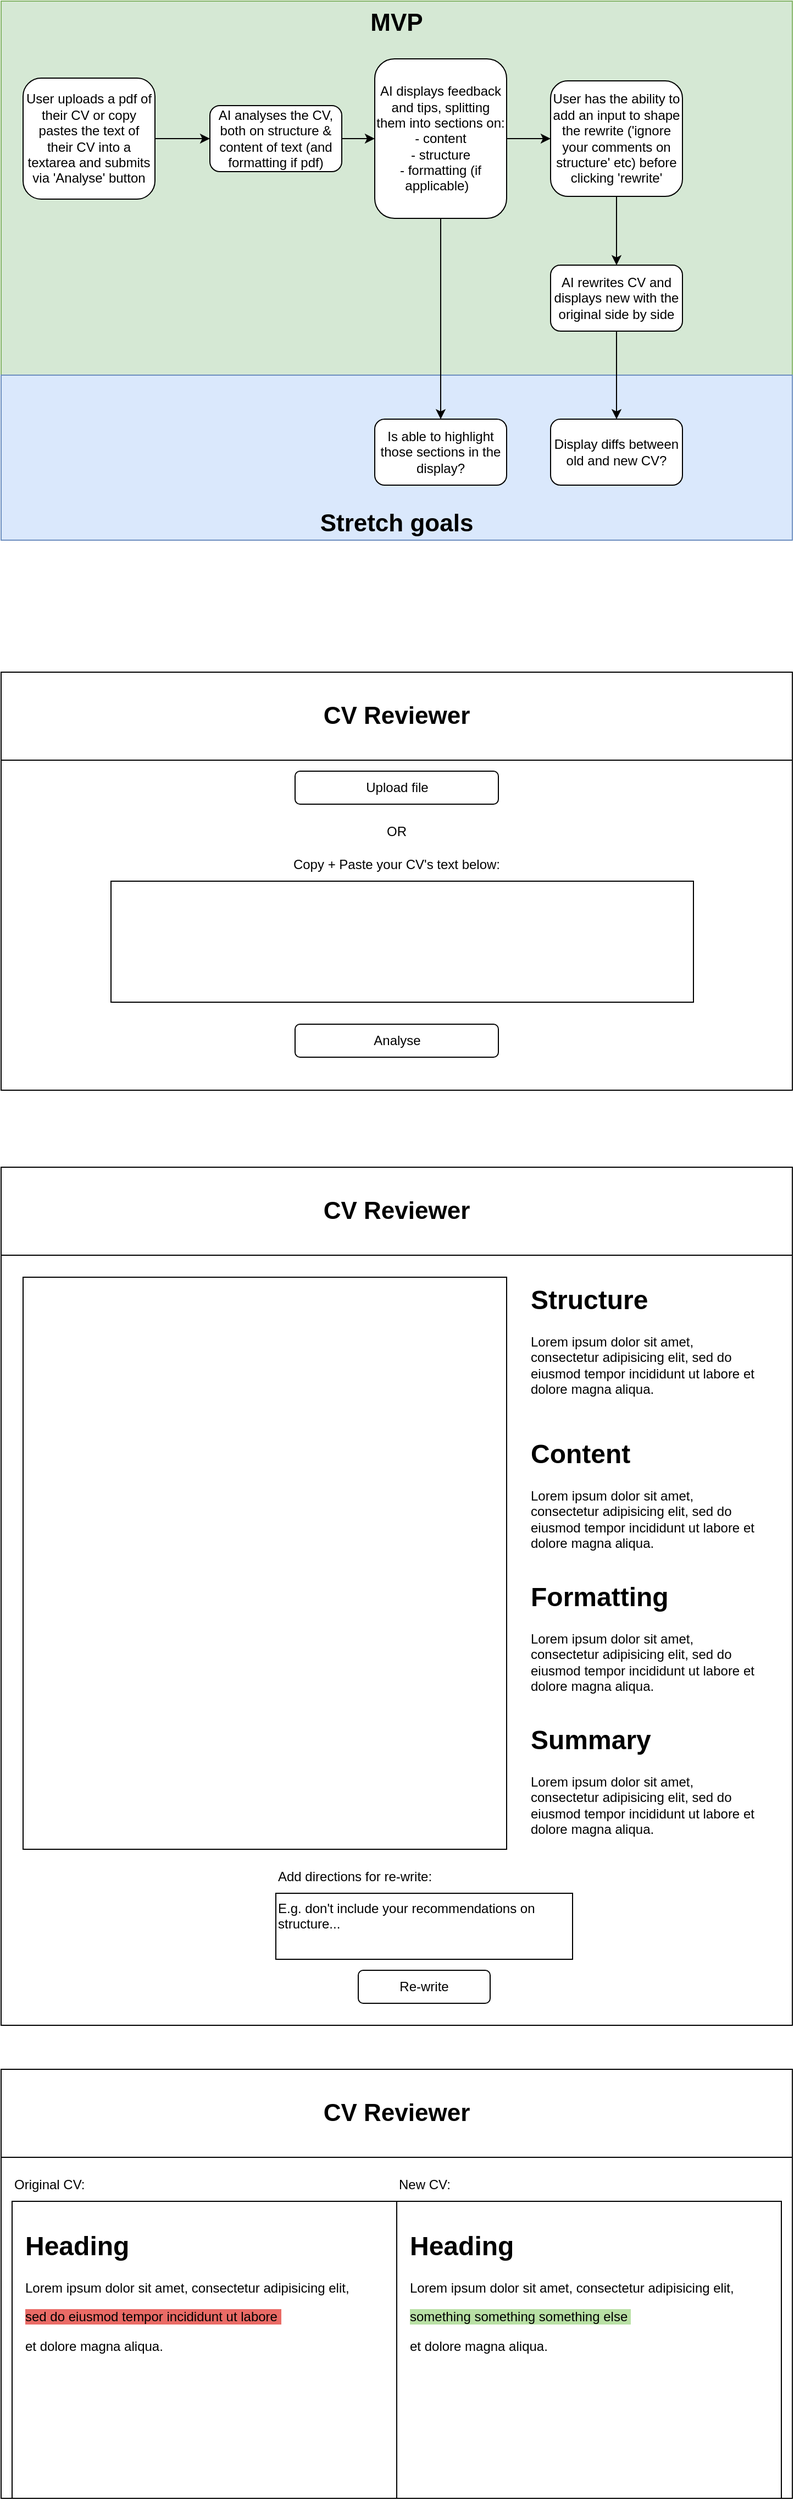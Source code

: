 <mxfile version="28.0.7">
  <diagram name="Page-1" id="MHdyTk3tfqDu2vxlfcs8">
    <mxGraphModel dx="1376" dy="799" grid="1" gridSize="10" guides="1" tooltips="1" connect="1" arrows="1" fold="1" page="1" pageScale="1" pageWidth="850" pageHeight="1100" math="0" shadow="0">
      <root>
        <mxCell id="0" />
        <mxCell id="1" parent="0" />
        <mxCell id="dOLrVC7w01JdlSlqHZL3-1" value="MVP" style="rounded=0;whiteSpace=wrap;html=1;fillColor=#d5e8d4;strokeColor=#82b366;fontStyle=1;verticalAlign=top;fontSize=22;" vertex="1" parent="1">
          <mxGeometry x="80" y="40" width="720" height="340" as="geometry" />
        </mxCell>
        <mxCell id="dOLrVC7w01JdlSlqHZL3-2" value="Stretch goals" style="rounded=0;whiteSpace=wrap;html=1;fillColor=#dae8fc;strokeColor=#6c8ebf;verticalAlign=bottom;fontSize=22;fontStyle=1" vertex="1" parent="1">
          <mxGeometry x="80" y="380" width="720" height="150" as="geometry" />
        </mxCell>
        <mxCell id="dOLrVC7w01JdlSlqHZL3-13" value="" style="edgeStyle=orthogonalEdgeStyle;rounded=0;orthogonalLoop=1;jettySize=auto;html=1;" edge="1" parent="1" source="dOLrVC7w01JdlSlqHZL3-3" target="dOLrVC7w01JdlSlqHZL3-8">
          <mxGeometry relative="1" as="geometry" />
        </mxCell>
        <mxCell id="dOLrVC7w01JdlSlqHZL3-3" value="User uploads a pdf of their CV or&amp;nbsp;copy pastes the text of their CV into a textarea and submits via &#39;Analyse&#39; button" style="rounded=1;whiteSpace=wrap;html=1;" vertex="1" parent="1">
          <mxGeometry x="100" y="110" width="120" height="110" as="geometry" />
        </mxCell>
        <mxCell id="dOLrVC7w01JdlSlqHZL3-12" value="" style="edgeStyle=orthogonalEdgeStyle;rounded=0;orthogonalLoop=1;jettySize=auto;html=1;" edge="1" parent="1" source="dOLrVC7w01JdlSlqHZL3-8" target="dOLrVC7w01JdlSlqHZL3-11">
          <mxGeometry relative="1" as="geometry" />
        </mxCell>
        <mxCell id="dOLrVC7w01JdlSlqHZL3-8" value="AI analyses the CV, both on structure &amp;amp; content of text (and formatting if pdf)" style="whiteSpace=wrap;html=1;rounded=1;" vertex="1" parent="1">
          <mxGeometry x="270" y="135" width="120" height="60" as="geometry" />
        </mxCell>
        <mxCell id="dOLrVC7w01JdlSlqHZL3-16" value="" style="edgeStyle=orthogonalEdgeStyle;rounded=0;orthogonalLoop=1;jettySize=auto;html=1;" edge="1" parent="1" source="dOLrVC7w01JdlSlqHZL3-11" target="dOLrVC7w01JdlSlqHZL3-15">
          <mxGeometry relative="1" as="geometry" />
        </mxCell>
        <mxCell id="dOLrVC7w01JdlSlqHZL3-37" value="" style="edgeStyle=orthogonalEdgeStyle;rounded=0;orthogonalLoop=1;jettySize=auto;html=1;" edge="1" parent="1" source="dOLrVC7w01JdlSlqHZL3-11" target="dOLrVC7w01JdlSlqHZL3-36">
          <mxGeometry relative="1" as="geometry" />
        </mxCell>
        <mxCell id="dOLrVC7w01JdlSlqHZL3-11" value="&lt;div&gt;AI displays feedback and tips, splitting them into sections on:&lt;/div&gt;&lt;div&gt;- content&lt;/div&gt;&lt;div&gt;- structure&lt;/div&gt;&lt;div&gt;- formatting (if applicable)&amp;nbsp;&amp;nbsp;&lt;/div&gt;" style="whiteSpace=wrap;html=1;rounded=1;" vertex="1" parent="1">
          <mxGeometry x="420" y="92.5" width="120" height="145" as="geometry" />
        </mxCell>
        <mxCell id="dOLrVC7w01JdlSlqHZL3-18" value="" style="edgeStyle=orthogonalEdgeStyle;rounded=0;orthogonalLoop=1;jettySize=auto;html=1;" edge="1" parent="1" source="dOLrVC7w01JdlSlqHZL3-15" target="dOLrVC7w01JdlSlqHZL3-17">
          <mxGeometry relative="1" as="geometry" />
        </mxCell>
        <mxCell id="dOLrVC7w01JdlSlqHZL3-15" value="User has the ability to add an input to shape the rewrite (&#39;ignore your comments on structure&#39; etc) before clicking &#39;rewrite&#39;" style="whiteSpace=wrap;html=1;rounded=1;" vertex="1" parent="1">
          <mxGeometry x="580" y="112.5" width="120" height="105" as="geometry" />
        </mxCell>
        <mxCell id="dOLrVC7w01JdlSlqHZL3-21" style="edgeStyle=orthogonalEdgeStyle;rounded=0;orthogonalLoop=1;jettySize=auto;html=1;entryX=0.5;entryY=0;entryDx=0;entryDy=0;" edge="1" parent="1" source="dOLrVC7w01JdlSlqHZL3-17" target="dOLrVC7w01JdlSlqHZL3-20">
          <mxGeometry relative="1" as="geometry" />
        </mxCell>
        <mxCell id="dOLrVC7w01JdlSlqHZL3-17" value="AI rewrites CV and displays new with the original side by side" style="whiteSpace=wrap;html=1;rounded=1;" vertex="1" parent="1">
          <mxGeometry x="580" y="280" width="120" height="60" as="geometry" />
        </mxCell>
        <mxCell id="dOLrVC7w01JdlSlqHZL3-20" value="Display diffs between old and new CV?" style="rounded=1;whiteSpace=wrap;html=1;" vertex="1" parent="1">
          <mxGeometry x="580" y="420" width="120" height="60" as="geometry" />
        </mxCell>
        <mxCell id="dOLrVC7w01JdlSlqHZL3-22" value="" style="rounded=0;whiteSpace=wrap;html=1;" vertex="1" parent="1">
          <mxGeometry x="80" y="650" width="720" height="380" as="geometry" />
        </mxCell>
        <mxCell id="dOLrVC7w01JdlSlqHZL3-23" value="Upload file" style="rounded=1;whiteSpace=wrap;html=1;" vertex="1" parent="1">
          <mxGeometry x="347.5" y="740" width="185" height="30" as="geometry" />
        </mxCell>
        <mxCell id="dOLrVC7w01JdlSlqHZL3-24" value="CV Reviewer" style="rounded=0;whiteSpace=wrap;html=1;fontStyle=1;fontSize=22;" vertex="1" parent="1">
          <mxGeometry x="80" y="650" width="720" height="80" as="geometry" />
        </mxCell>
        <mxCell id="dOLrVC7w01JdlSlqHZL3-25" value="OR" style="text;html=1;align=center;verticalAlign=middle;whiteSpace=wrap;rounded=0;" vertex="1" parent="1">
          <mxGeometry x="410" y="780" width="60" height="30" as="geometry" />
        </mxCell>
        <mxCell id="dOLrVC7w01JdlSlqHZL3-26" value="" style="rounded=0;whiteSpace=wrap;html=1;" vertex="1" parent="1">
          <mxGeometry x="180" y="840" width="530" height="110" as="geometry" />
        </mxCell>
        <mxCell id="dOLrVC7w01JdlSlqHZL3-27" value="Copy + Paste your CV&#39;s text below:" style="text;html=1;align=center;verticalAlign=middle;whiteSpace=wrap;rounded=0;" vertex="1" parent="1">
          <mxGeometry x="336.25" y="810" width="207.5" height="30" as="geometry" />
        </mxCell>
        <mxCell id="dOLrVC7w01JdlSlqHZL3-28" value="Analyse" style="rounded=1;whiteSpace=wrap;html=1;" vertex="1" parent="1">
          <mxGeometry x="347.5" y="970" width="185" height="30" as="geometry" />
        </mxCell>
        <mxCell id="dOLrVC7w01JdlSlqHZL3-29" value="" style="rounded=0;whiteSpace=wrap;html=1;" vertex="1" parent="1">
          <mxGeometry x="80" y="1100" width="720" height="780" as="geometry" />
        </mxCell>
        <mxCell id="dOLrVC7w01JdlSlqHZL3-31" value="CV Reviewer" style="rounded=0;whiteSpace=wrap;html=1;fontStyle=1;fontSize=22;" vertex="1" parent="1">
          <mxGeometry x="80" y="1100" width="720" height="80" as="geometry" />
        </mxCell>
        <mxCell id="dOLrVC7w01JdlSlqHZL3-33" value="" style="rounded=0;whiteSpace=wrap;html=1;" vertex="1" parent="1">
          <mxGeometry x="100" y="1200" width="440" height="520" as="geometry" />
        </mxCell>
        <mxCell id="dOLrVC7w01JdlSlqHZL3-36" value="Is able to highlight those sections in the display?" style="whiteSpace=wrap;html=1;rounded=1;" vertex="1" parent="1">
          <mxGeometry x="420" y="420" width="120" height="60" as="geometry" />
        </mxCell>
        <mxCell id="dOLrVC7w01JdlSlqHZL3-40" value="&lt;h1 style=&quot;margin-top: 0px;&quot;&gt;Structure&lt;/h1&gt;&lt;p&gt;Lorem ipsum dolor sit amet, consectetur adipisicing elit, sed do eiusmod tempor incididunt ut labore et dolore magna aliqua.&lt;/p&gt;" style="text;html=1;whiteSpace=wrap;overflow=hidden;rounded=0;" vertex="1" parent="1">
          <mxGeometry x="560" y="1200" width="210" height="120" as="geometry" />
        </mxCell>
        <mxCell id="dOLrVC7w01JdlSlqHZL3-41" value="&lt;h1 style=&quot;margin-top: 0px;&quot;&gt;Content&lt;/h1&gt;&lt;p&gt;Lorem ipsum dolor sit amet, consectetur adipisicing elit, sed do eiusmod tempor incididunt ut labore et dolore magna aliqua.&lt;/p&gt;" style="text;html=1;whiteSpace=wrap;overflow=hidden;rounded=0;" vertex="1" parent="1">
          <mxGeometry x="560" y="1340" width="210" height="120" as="geometry" />
        </mxCell>
        <mxCell id="dOLrVC7w01JdlSlqHZL3-42" value="&lt;h1 style=&quot;margin-top: 0px;&quot;&gt;Formatting&lt;/h1&gt;&lt;p&gt;Lorem ipsum dolor sit amet, consectetur adipisicing elit, sed do eiusmod tempor incididunt ut labore et dolore magna aliqua.&lt;/p&gt;" style="text;html=1;whiteSpace=wrap;overflow=hidden;rounded=0;" vertex="1" parent="1">
          <mxGeometry x="560" y="1470" width="210" height="120" as="geometry" />
        </mxCell>
        <mxCell id="dOLrVC7w01JdlSlqHZL3-43" value="&lt;h1 style=&quot;margin-top: 0px;&quot;&gt;Summary&lt;/h1&gt;&lt;p&gt;Lorem ipsum dolor sit amet, consectetur adipisicing elit, sed do eiusmod tempor incididunt ut labore et dolore magna aliqua.&lt;/p&gt;" style="text;html=1;whiteSpace=wrap;overflow=hidden;rounded=0;" vertex="1" parent="1">
          <mxGeometry x="560" y="1600" width="210" height="120" as="geometry" />
        </mxCell>
        <mxCell id="dOLrVC7w01JdlSlqHZL3-45" value="&lt;div&gt;E.g.&amp;nbsp;don&#39;t include your recommendations on structure...&lt;/div&gt;" style="rounded=0;whiteSpace=wrap;html=1;align=left;verticalAlign=top;" vertex="1" parent="1">
          <mxGeometry x="330" y="1760" width="270" height="60" as="geometry" />
        </mxCell>
        <mxCell id="dOLrVC7w01JdlSlqHZL3-46" value="Re-write" style="rounded=1;whiteSpace=wrap;html=1;" vertex="1" parent="1">
          <mxGeometry x="405" y="1830" width="120" height="30" as="geometry" />
        </mxCell>
        <mxCell id="dOLrVC7w01JdlSlqHZL3-47" value="Add directions for re-write:" style="text;html=1;align=left;verticalAlign=middle;whiteSpace=wrap;rounded=0;" vertex="1" parent="1">
          <mxGeometry x="330" y="1730" width="190" height="30" as="geometry" />
        </mxCell>
        <mxCell id="dOLrVC7w01JdlSlqHZL3-49" value="" style="rounded=0;whiteSpace=wrap;html=1;" vertex="1" parent="1">
          <mxGeometry x="80" y="1920" width="720" height="390" as="geometry" />
        </mxCell>
        <mxCell id="dOLrVC7w01JdlSlqHZL3-50" value="CV Reviewer" style="rounded=0;whiteSpace=wrap;html=1;fontStyle=1;fontSize=22;" vertex="1" parent="1">
          <mxGeometry x="80" y="1920" width="720" height="80" as="geometry" />
        </mxCell>
        <mxCell id="dOLrVC7w01JdlSlqHZL3-51" value="" style="rounded=0;whiteSpace=wrap;html=1;" vertex="1" parent="1">
          <mxGeometry x="90" y="2040" width="350" height="270" as="geometry" />
        </mxCell>
        <mxCell id="dOLrVC7w01JdlSlqHZL3-59" value="" style="rounded=0;whiteSpace=wrap;html=1;" vertex="1" parent="1">
          <mxGeometry x="440" y="2040" width="350" height="270" as="geometry" />
        </mxCell>
        <mxCell id="dOLrVC7w01JdlSlqHZL3-60" value="Original CV:" style="text;html=1;align=left;verticalAlign=middle;whiteSpace=wrap;rounded=0;" vertex="1" parent="1">
          <mxGeometry x="90" y="2010" width="100" height="30" as="geometry" />
        </mxCell>
        <mxCell id="dOLrVC7w01JdlSlqHZL3-61" value="New CV:" style="text;html=1;align=left;verticalAlign=middle;whiteSpace=wrap;rounded=0;" vertex="1" parent="1">
          <mxGeometry x="440" y="2010" width="100" height="30" as="geometry" />
        </mxCell>
        <mxCell id="dOLrVC7w01JdlSlqHZL3-62" value="&lt;h1 style=&quot;margin-top: 0px;&quot;&gt;Heading&lt;/h1&gt;&lt;p&gt;Lorem ipsum dolor sit amet, consectetur adipisicing elit,&amp;nbsp;&lt;/p&gt;&lt;p&gt;&lt;span style=&quot;background-color: light-dark(rgb(234, 107, 102), rgb(237, 237, 237));&quot;&gt;sed do eiusmod tempor incididunt ut labore&amp;nbsp;&lt;/span&gt;&lt;/p&gt;&lt;p&gt;et dolore magna aliqua.&lt;/p&gt;" style="text;html=1;whiteSpace=wrap;overflow=hidden;rounded=0;" vertex="1" parent="1">
          <mxGeometry x="100" y="2060" width="320" height="120" as="geometry" />
        </mxCell>
        <mxCell id="dOLrVC7w01JdlSlqHZL3-63" value="&lt;h1 style=&quot;margin-top: 0px;&quot;&gt;Heading&lt;/h1&gt;&lt;p&gt;Lorem ipsum dolor sit amet, consectetur adipisicing elit,&amp;nbsp;&lt;/p&gt;&lt;p&gt;&lt;span style=&quot;background-color: rgb(185, 224, 165);&quot;&gt;something something something else&amp;nbsp;&lt;/span&gt;&lt;/p&gt;&lt;p&gt;et dolore magna aliqua.&lt;/p&gt;" style="text;html=1;whiteSpace=wrap;overflow=hidden;rounded=0;" vertex="1" parent="1">
          <mxGeometry x="450" y="2060" width="320" height="120" as="geometry" />
        </mxCell>
      </root>
    </mxGraphModel>
  </diagram>
</mxfile>
